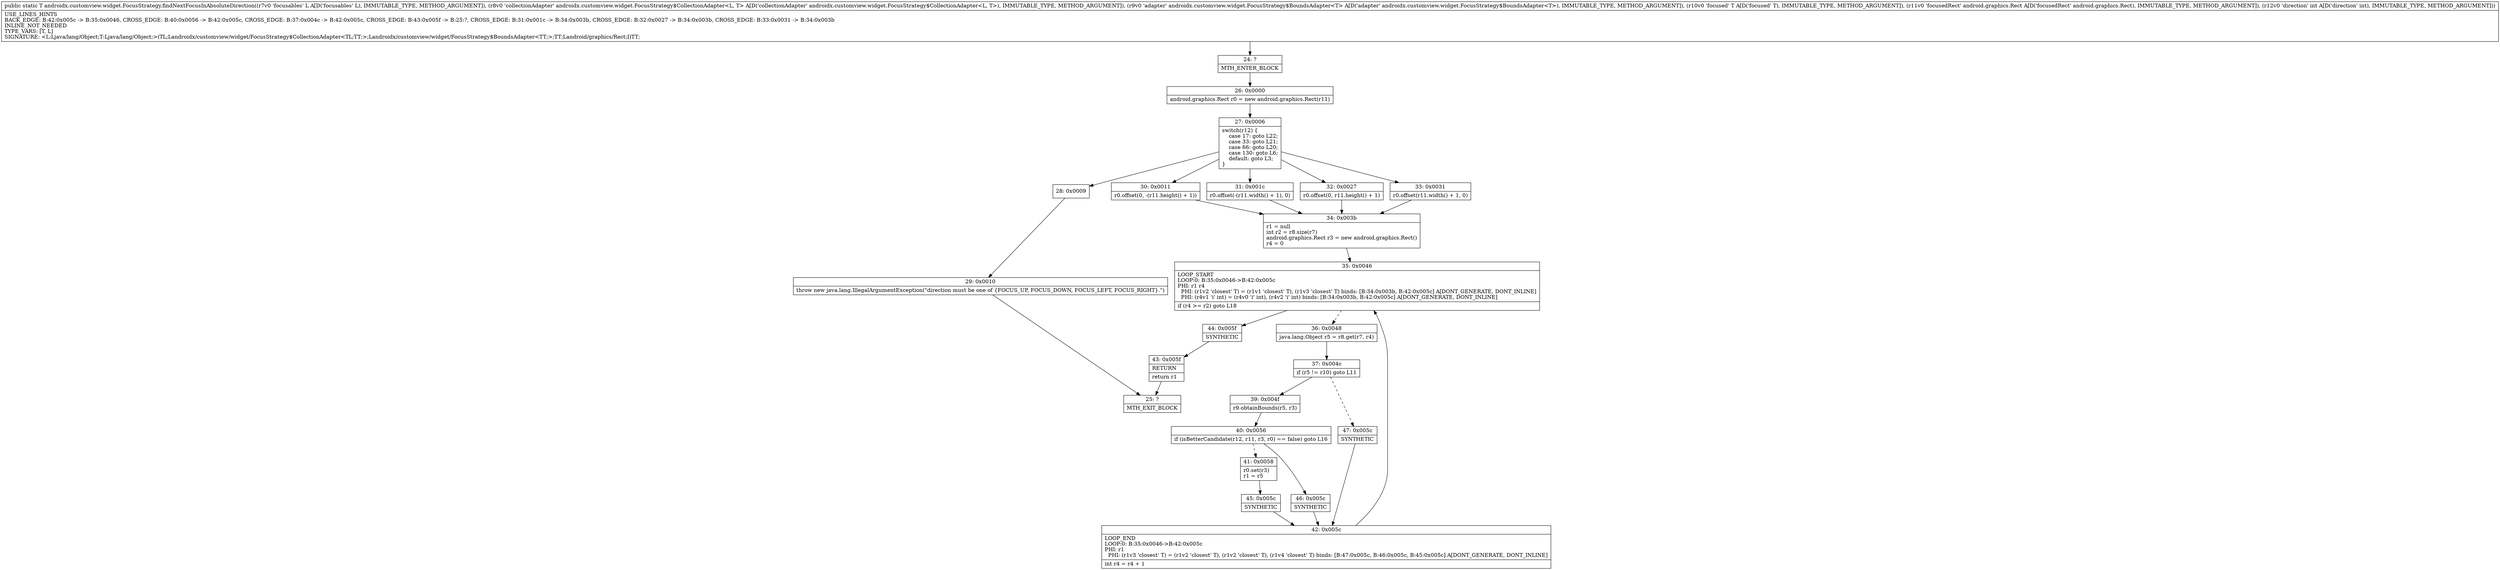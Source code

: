 digraph "CFG forandroidx.customview.widget.FocusStrategy.findNextFocusInAbsoluteDirection(Ljava\/lang\/Object;Landroidx\/customview\/widget\/FocusStrategy$CollectionAdapter;Landroidx\/customview\/widget\/FocusStrategy$BoundsAdapter;Ljava\/lang\/Object;Landroid\/graphics\/Rect;I)Ljava\/lang\/Object;" {
Node_24 [shape=record,label="{24\:\ ?|MTH_ENTER_BLOCK\l}"];
Node_26 [shape=record,label="{26\:\ 0x0000|android.graphics.Rect r0 = new android.graphics.Rect(r11)\l}"];
Node_27 [shape=record,label="{27\:\ 0x0006|switch(r12) \{\l    case 17: goto L22;\l    case 33: goto L21;\l    case 66: goto L20;\l    case 130: goto L6;\l    default: goto L3;\l\}\l}"];
Node_28 [shape=record,label="{28\:\ 0x0009}"];
Node_29 [shape=record,label="{29\:\ 0x0010|throw new java.lang.IllegalArgumentException(\"direction must be one of \{FOCUS_UP, FOCUS_DOWN, FOCUS_LEFT, FOCUS_RIGHT\}.\")\l}"];
Node_25 [shape=record,label="{25\:\ ?|MTH_EXIT_BLOCK\l}"];
Node_30 [shape=record,label="{30\:\ 0x0011|r0.offset(0, \-(r11.height() + 1))\l}"];
Node_34 [shape=record,label="{34\:\ 0x003b|r1 = null\lint r2 = r8.size(r7)\landroid.graphics.Rect r3 = new android.graphics.Rect()\lr4 = 0\l}"];
Node_35 [shape=record,label="{35\:\ 0x0046|LOOP_START\lLOOP:0: B:35:0x0046\-\>B:42:0x005c\lPHI: r1 r4 \l  PHI: (r1v2 'closest' T) = (r1v1 'closest' T), (r1v3 'closest' T) binds: [B:34:0x003b, B:42:0x005c] A[DONT_GENERATE, DONT_INLINE]\l  PHI: (r4v1 'i' int) = (r4v0 'i' int), (r4v2 'i' int) binds: [B:34:0x003b, B:42:0x005c] A[DONT_GENERATE, DONT_INLINE]\l|if (r4 \>= r2) goto L18\l}"];
Node_36 [shape=record,label="{36\:\ 0x0048|java.lang.Object r5 = r8.get(r7, r4)\l}"];
Node_37 [shape=record,label="{37\:\ 0x004c|if (r5 != r10) goto L11\l}"];
Node_39 [shape=record,label="{39\:\ 0x004f|r9.obtainBounds(r5, r3)\l}"];
Node_40 [shape=record,label="{40\:\ 0x0056|if (isBetterCandidate(r12, r11, r3, r0) == false) goto L16\l}"];
Node_41 [shape=record,label="{41\:\ 0x0058|r0.set(r3)\lr1 = r5\l}"];
Node_45 [shape=record,label="{45\:\ 0x005c|SYNTHETIC\l}"];
Node_42 [shape=record,label="{42\:\ 0x005c|LOOP_END\lLOOP:0: B:35:0x0046\-\>B:42:0x005c\lPHI: r1 \l  PHI: (r1v3 'closest' T) = (r1v2 'closest' T), (r1v2 'closest' T), (r1v4 'closest' T) binds: [B:47:0x005c, B:46:0x005c, B:45:0x005c] A[DONT_GENERATE, DONT_INLINE]\l|int r4 = r4 + 1\l}"];
Node_46 [shape=record,label="{46\:\ 0x005c|SYNTHETIC\l}"];
Node_47 [shape=record,label="{47\:\ 0x005c|SYNTHETIC\l}"];
Node_44 [shape=record,label="{44\:\ 0x005f|SYNTHETIC\l}"];
Node_43 [shape=record,label="{43\:\ 0x005f|RETURN\l|return r1\l}"];
Node_31 [shape=record,label="{31\:\ 0x001c|r0.offset(\-(r11.width() + 1), 0)\l}"];
Node_32 [shape=record,label="{32\:\ 0x0027|r0.offset(0, r11.height() + 1)\l}"];
Node_33 [shape=record,label="{33\:\ 0x0031|r0.offset(r11.width() + 1, 0)\l}"];
MethodNode[shape=record,label="{public static T androidx.customview.widget.FocusStrategy.findNextFocusInAbsoluteDirection((r7v0 'focusables' L A[D('focusables' L), IMMUTABLE_TYPE, METHOD_ARGUMENT]), (r8v0 'collectionAdapter' androidx.customview.widget.FocusStrategy$CollectionAdapter\<L, T\> A[D('collectionAdapter' androidx.customview.widget.FocusStrategy$CollectionAdapter\<L, T\>), IMMUTABLE_TYPE, METHOD_ARGUMENT]), (r9v0 'adapter' androidx.customview.widget.FocusStrategy$BoundsAdapter\<T\> A[D('adapter' androidx.customview.widget.FocusStrategy$BoundsAdapter\<T\>), IMMUTABLE_TYPE, METHOD_ARGUMENT]), (r10v0 'focused' T A[D('focused' T), IMMUTABLE_TYPE, METHOD_ARGUMENT]), (r11v0 'focusedRect' android.graphics.Rect A[D('focusedRect' android.graphics.Rect), IMMUTABLE_TYPE, METHOD_ARGUMENT]), (r12v0 'direction' int A[D('direction' int), IMMUTABLE_TYPE, METHOD_ARGUMENT]))  | USE_LINES_HINTS\lBACK_EDGE: B:42:0x005c \-\> B:35:0x0046, CROSS_EDGE: B:40:0x0056 \-\> B:42:0x005c, CROSS_EDGE: B:37:0x004c \-\> B:42:0x005c, CROSS_EDGE: B:43:0x005f \-\> B:25:?, CROSS_EDGE: B:31:0x001c \-\> B:34:0x003b, CROSS_EDGE: B:32:0x0027 \-\> B:34:0x003b, CROSS_EDGE: B:33:0x0031 \-\> B:34:0x003b\lINLINE_NOT_NEEDED\lTYPE_VARS: [T, L]\lSIGNATURE: \<L:Ljava\/lang\/Object;T:Ljava\/lang\/Object;\>(TL;Landroidx\/customview\/widget\/FocusStrategy$CollectionAdapter\<TL;TT;\>;Landroidx\/customview\/widget\/FocusStrategy$BoundsAdapter\<TT;\>;TT;Landroid\/graphics\/Rect;I)TT;\l}"];
MethodNode -> Node_24;Node_24 -> Node_26;
Node_26 -> Node_27;
Node_27 -> Node_28;
Node_27 -> Node_30;
Node_27 -> Node_31;
Node_27 -> Node_32;
Node_27 -> Node_33;
Node_28 -> Node_29;
Node_29 -> Node_25;
Node_30 -> Node_34;
Node_34 -> Node_35;
Node_35 -> Node_36[style=dashed];
Node_35 -> Node_44;
Node_36 -> Node_37;
Node_37 -> Node_39;
Node_37 -> Node_47[style=dashed];
Node_39 -> Node_40;
Node_40 -> Node_41[style=dashed];
Node_40 -> Node_46;
Node_41 -> Node_45;
Node_45 -> Node_42;
Node_42 -> Node_35;
Node_46 -> Node_42;
Node_47 -> Node_42;
Node_44 -> Node_43;
Node_43 -> Node_25;
Node_31 -> Node_34;
Node_32 -> Node_34;
Node_33 -> Node_34;
}


